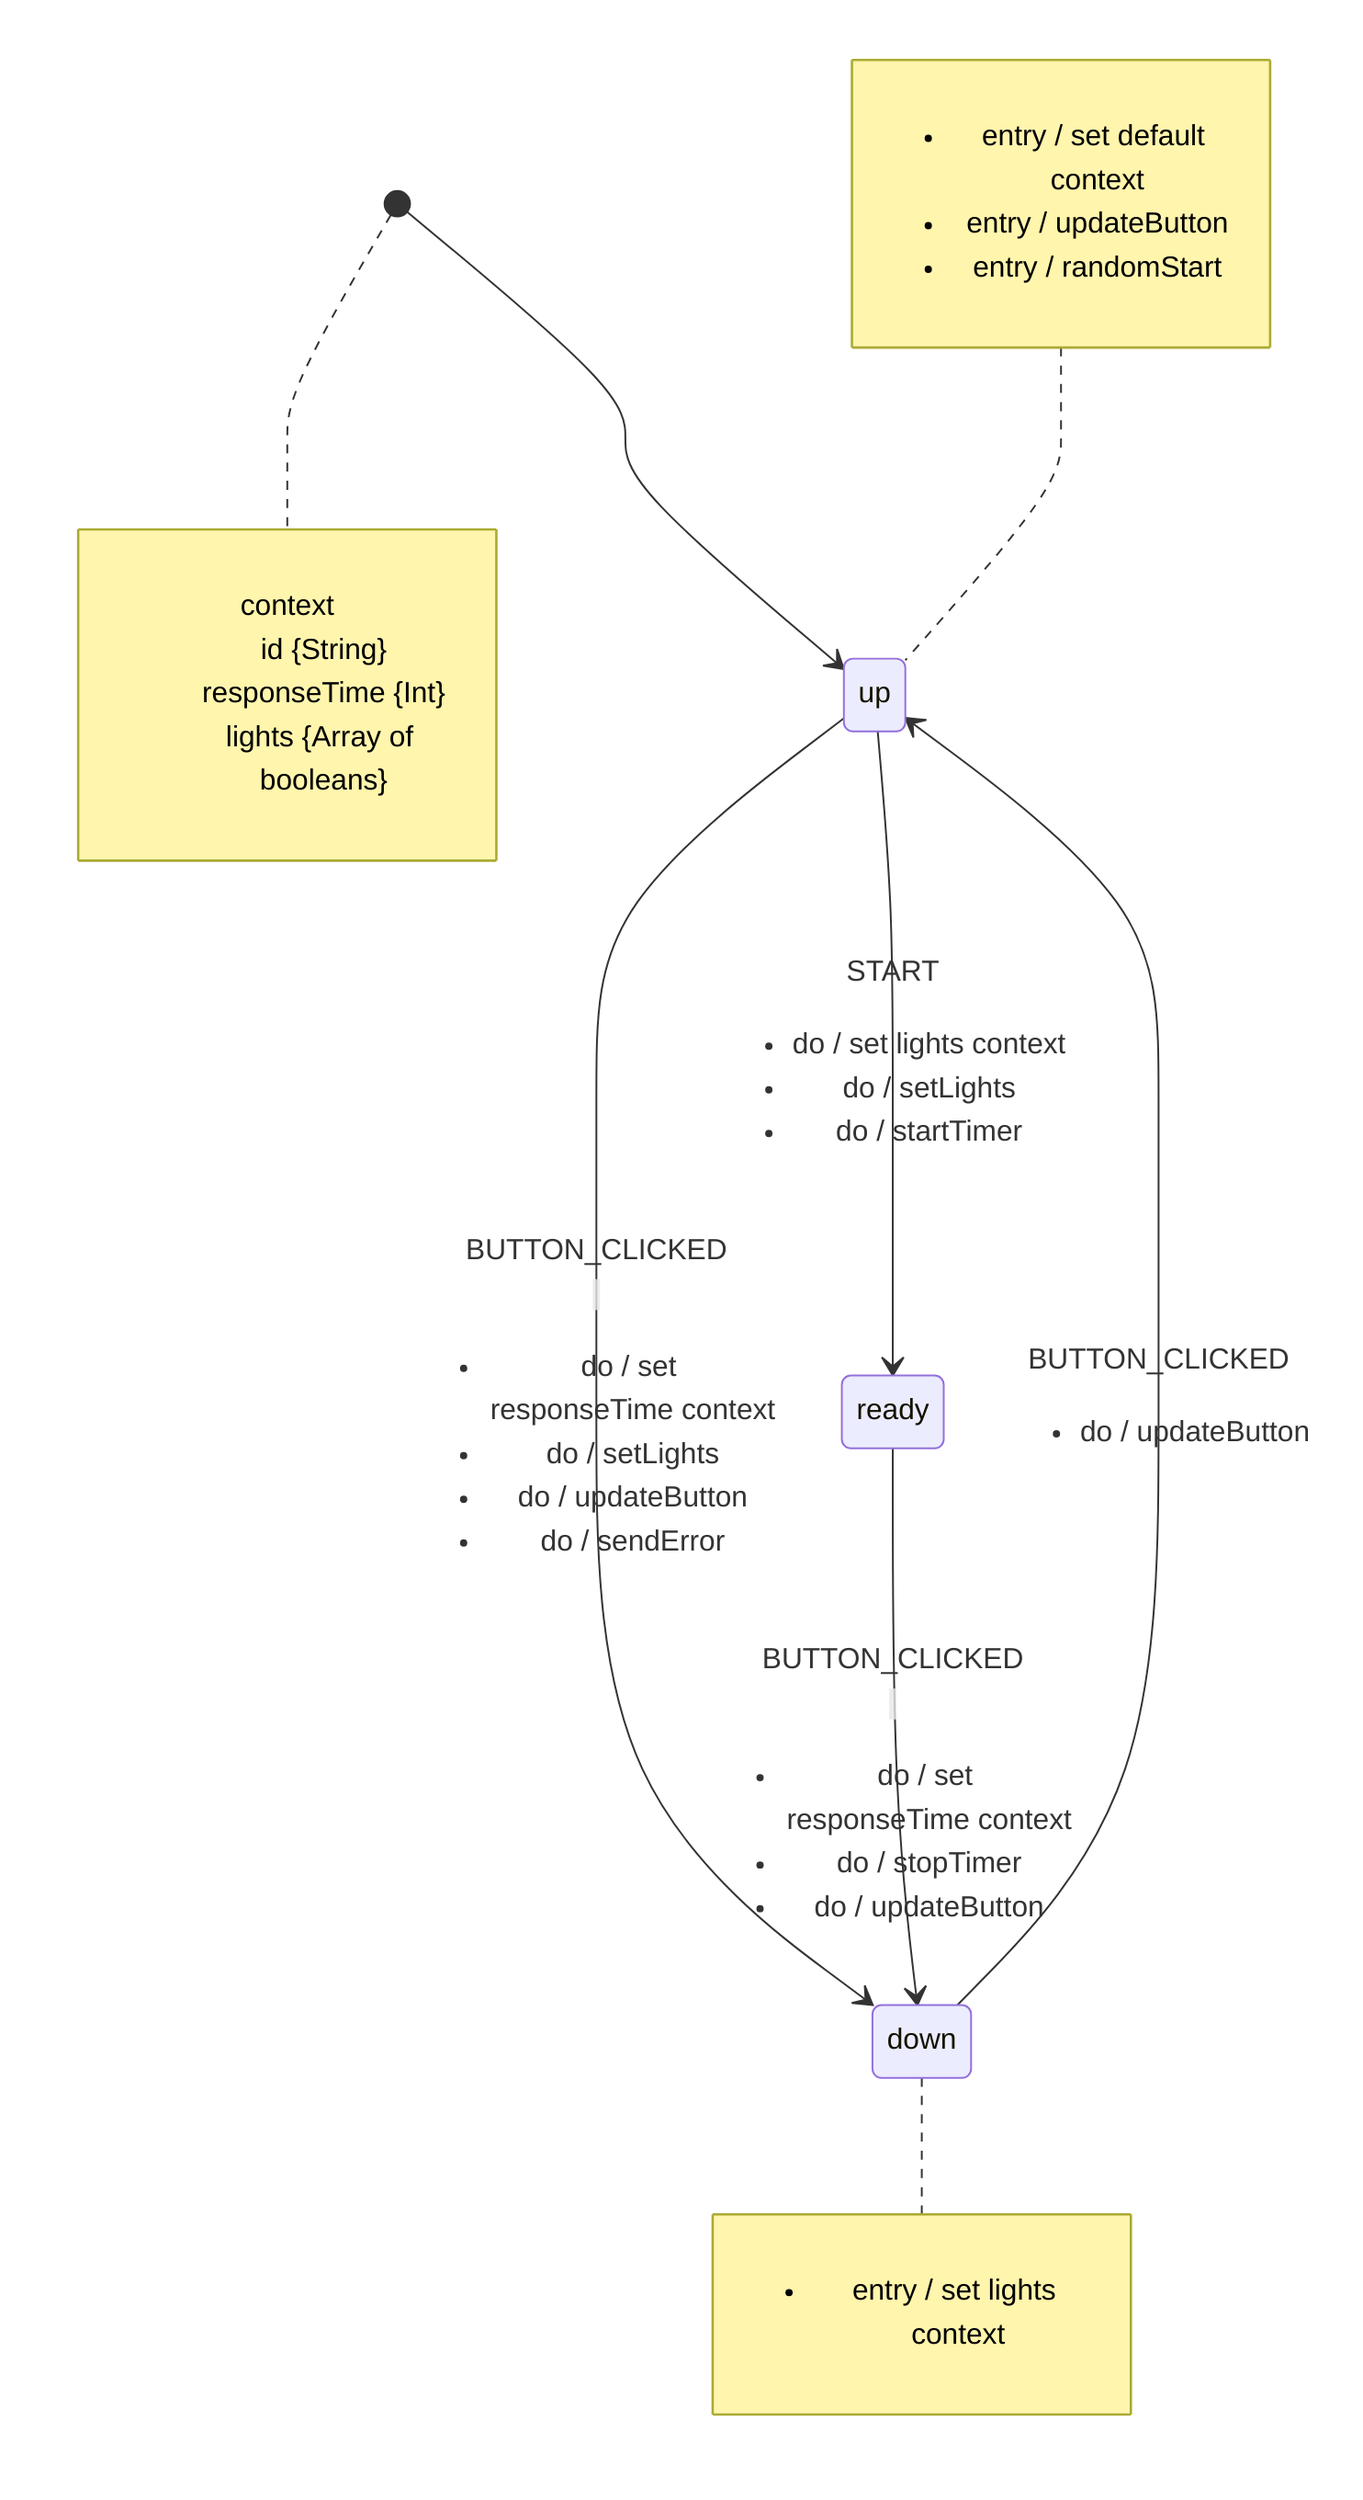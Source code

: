%% State machine diagram in mermaid js format (mmd)
%% http://mermaid-js.github.io/mermaid/
%%
%% Line breaks are not fully supported. Use div elements as a workaround. Notes
%% can't be multiple lines either (note left of state ... end note)
%%
%% Create red-button-machine.state-diagram.svg with this command:
%% `npm run mmdc -- --input red-button-machine.state-diagram.mmd --output red-button-machine.state-diagram.svg`
%% Add `-p puppeteer.config.json` for sandbox workaround if needed.


stateDiagram-v2
  [*] --> up
  note right of [*] : <dl><dt>context</dt><dd>id {String}</dd><dd>responseTime {Int}</dd><dd>lights {Array of booleans}</dd></dl>
  note left of up : <ul><li>entry / set default context</li><li>entry / updateButton</li><li>entry / randomStart</li></ul>
  up --> down : <div>BUTTON_CLICKED</div> <ul><li>do / set responseTime context</li><li>do / setLights</li><li>do / updateButton</li><li>do / sendError</li></ul>
  down --> up : <div>BUTTON_CLICKED</div> <ul><li>do / updateButton</li>
  up --> ready : <div>START</div> <ul><li>do / set lights context</li><li>do / setLights</li><li>do / startTimer</li></ul>
  note right of down : <ul><li>entry / set lights context</li></ul>
  ready --> down : <div>BUTTON_CLICKED</div> <ul><li>do / set responseTime context</li><li>do / stopTimer</li><li>do / updateButton</li></ul>